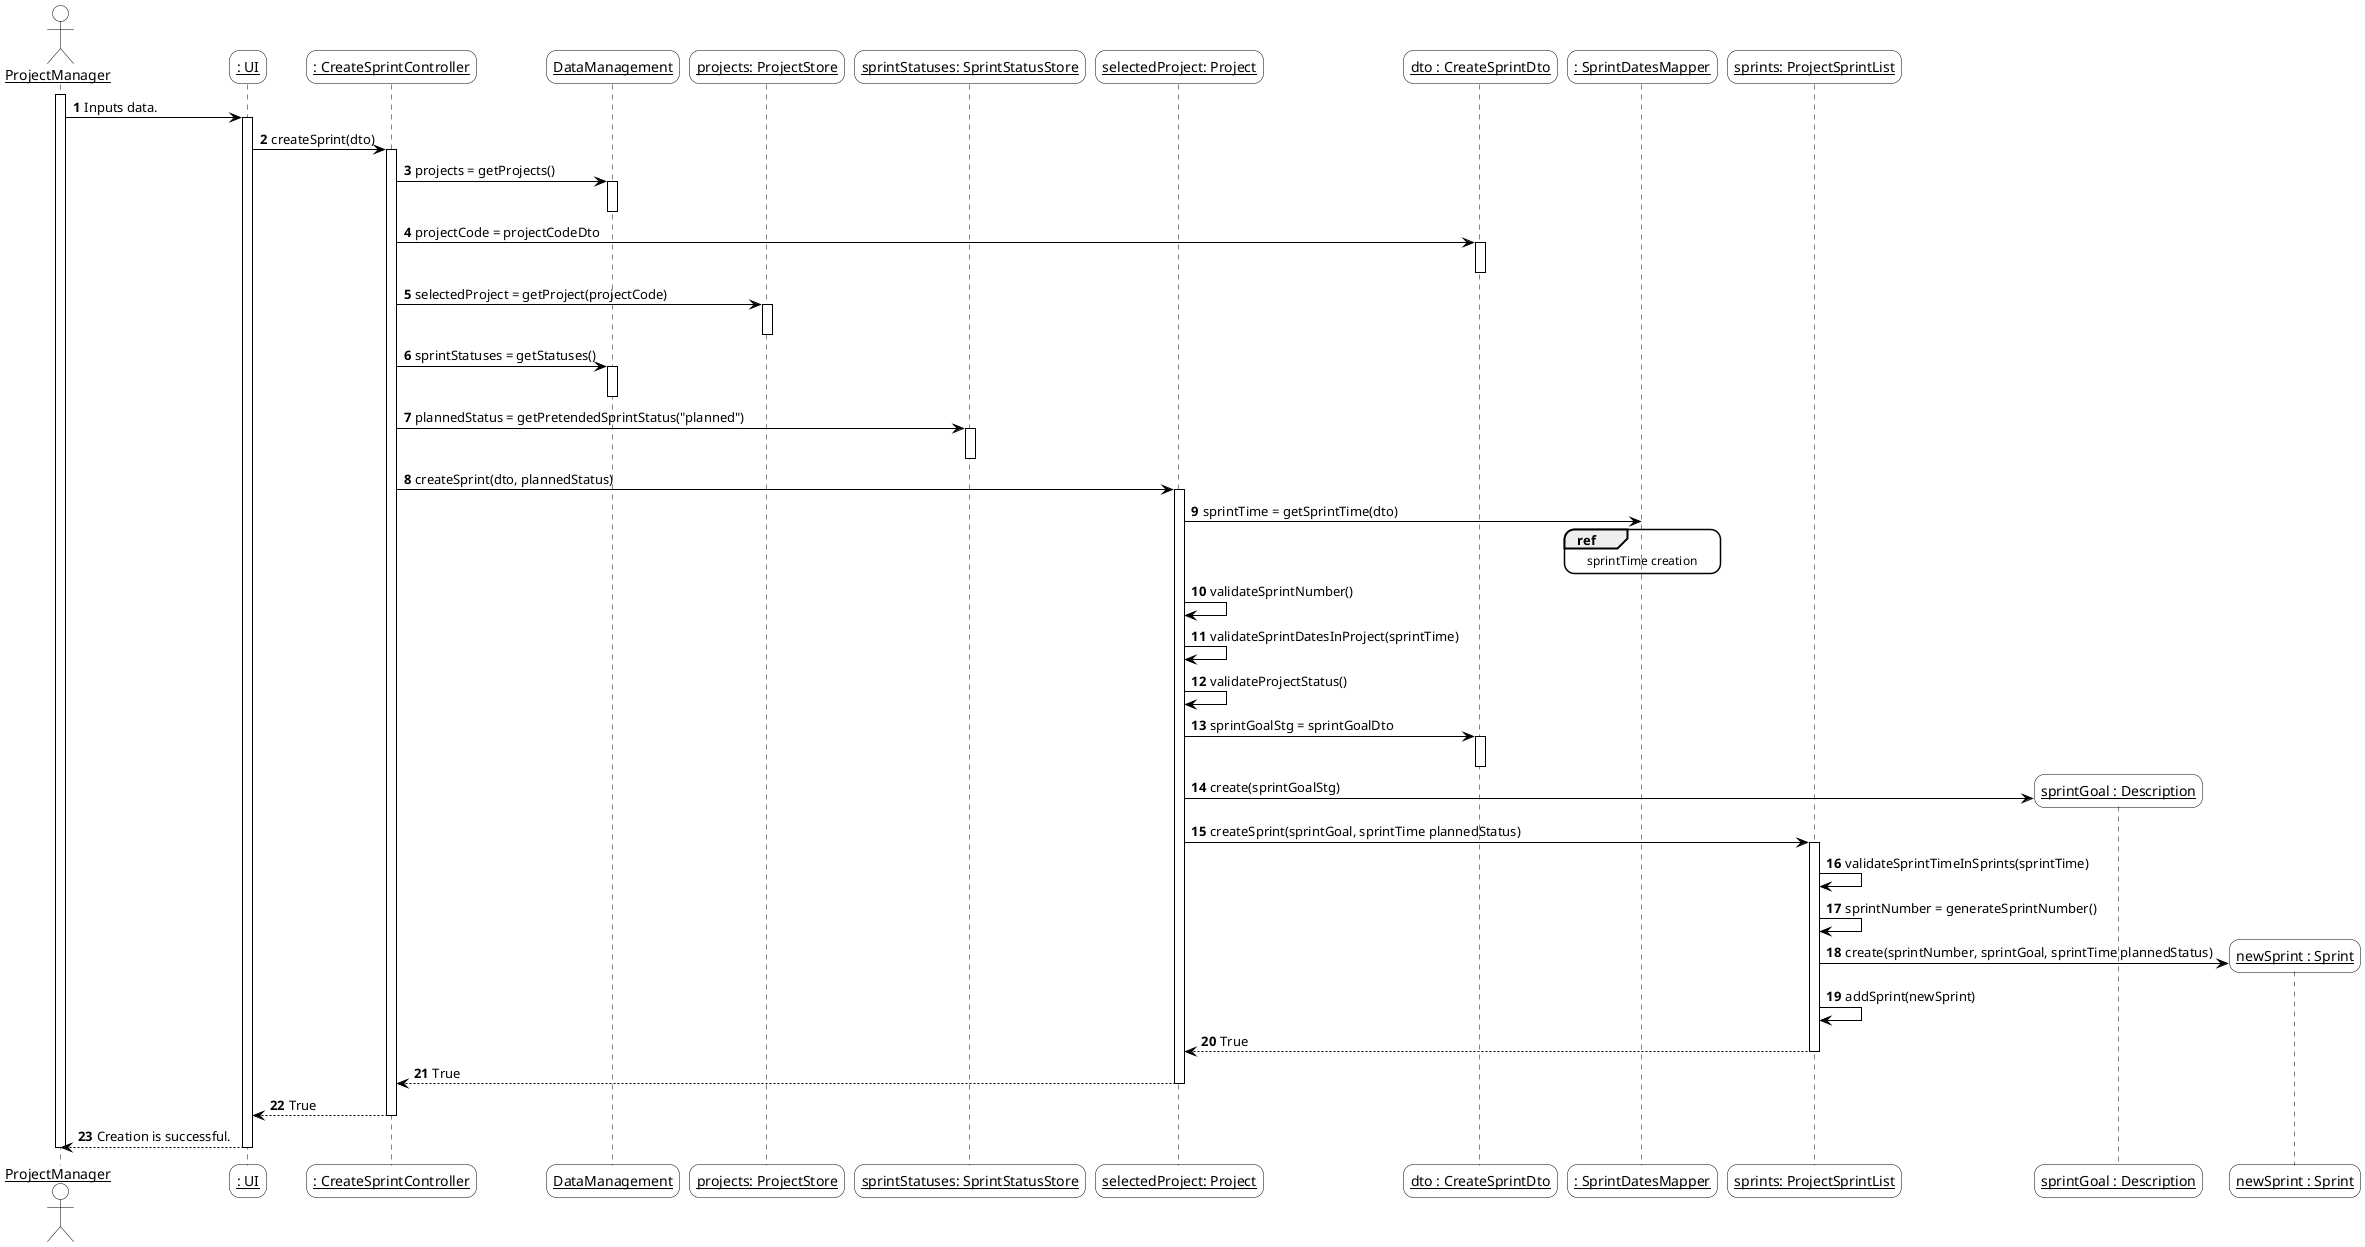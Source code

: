 @startuml
'https://plantuml.com/sequence-diagramskinparam sequenceArrowThickness 2
skinparam roundcorner 20
skinparam maxmessagesize 0
skinparam sequenceParticipant underline
skinparam sequence {
ArrowColor black
ActorBorderColor #black
LifeLineBorderColor black
LifeLineBackgroundColor white
ParticipantBorderColor black
ParticipantBackgroundColor #transparent
ParticipantFontName Aapex
ParticipantFontSize 14
ParticipantFontColor black
ActorBackgroundColor #transparent
ActorFontColor black
ActorFontSize 14
ActorFontName Aapex
}
autonumber

actor "ProjectManager" as SM

participant ": UI" as UI
participant ": CreateSprintController" as controller
participant DataManagement as dm
participant "projects: ProjectStore" as projects
participant "sprintStatuses: SprintStatusStore" as sprintStatuses
participant "selectedProject: Project" as project
participant "dto : CreateSprintDto" as dto
participant ": SprintDatesMapper" as mapper
participant "sprints: ProjectSprintList" as projectSprints

activate SM
    SM -> UI : Inputs data.
    activate UI
        UI -> controller : createSprint(dto)
        activate controller
            controller -> dm : projects = getProjects()
            activate dm
            deactivate dm
            controller -> dto : projectCode = projectCodeDto
            activate dto
            deactivate dto
            controller -> projects : selectedProject = getProject(projectCode)
            activate projects
            deactivate projects
            controller -> dm : sprintStatuses = getStatuses()
            activate dm
            deactivate dm
            controller -> sprintStatuses : plannedStatus = getPretendedSprintStatus("planned")
            activate sprintStatuses
            deactivate sprintStatuses
            controller -> project : createSprint(dto, plannedStatus)
            activate project
                project -> mapper : sprintTime = getSprintTime(dto)
                ref over mapper : sprintTime creation
                project -> project : validateSprintNumber()
                project -> project : validateSprintDatesInProject(sprintTime)
                project -> project : validateProjectStatus()
                project -> dto : sprintGoalStg = sprintGoalDto
                activate dto
                deactivate dto
                create participant "sprintGoal : Description" as sprintGoal
                project -> sprintGoal : create(sprintGoalStg)
                project -> projectSprints : createSprint(sprintGoal, sprintTime plannedStatus)
                activate projectSprints
                    projectSprints -> projectSprints : validateSprintTimeInSprints(sprintTime)
                    projectSprints -> projectSprints : sprintNumber = generateSprintNumber()
                    create participant "newSprint : Sprint" as sprint
                    projectSprints -> sprint : create(sprintNumber, sprintGoal, sprintTime plannedStatus)
                    projectSprints -> projectSprints : addSprint(newSprint)
                    projectSprints --> project : True
                deactivate projectSprints
                project --> controller : True
            deactivate project
            controller --> UI : True
        deactivate controller
        UI --> SM : Creation is successful.
    deactivate UI
deactivate SM
@enduml